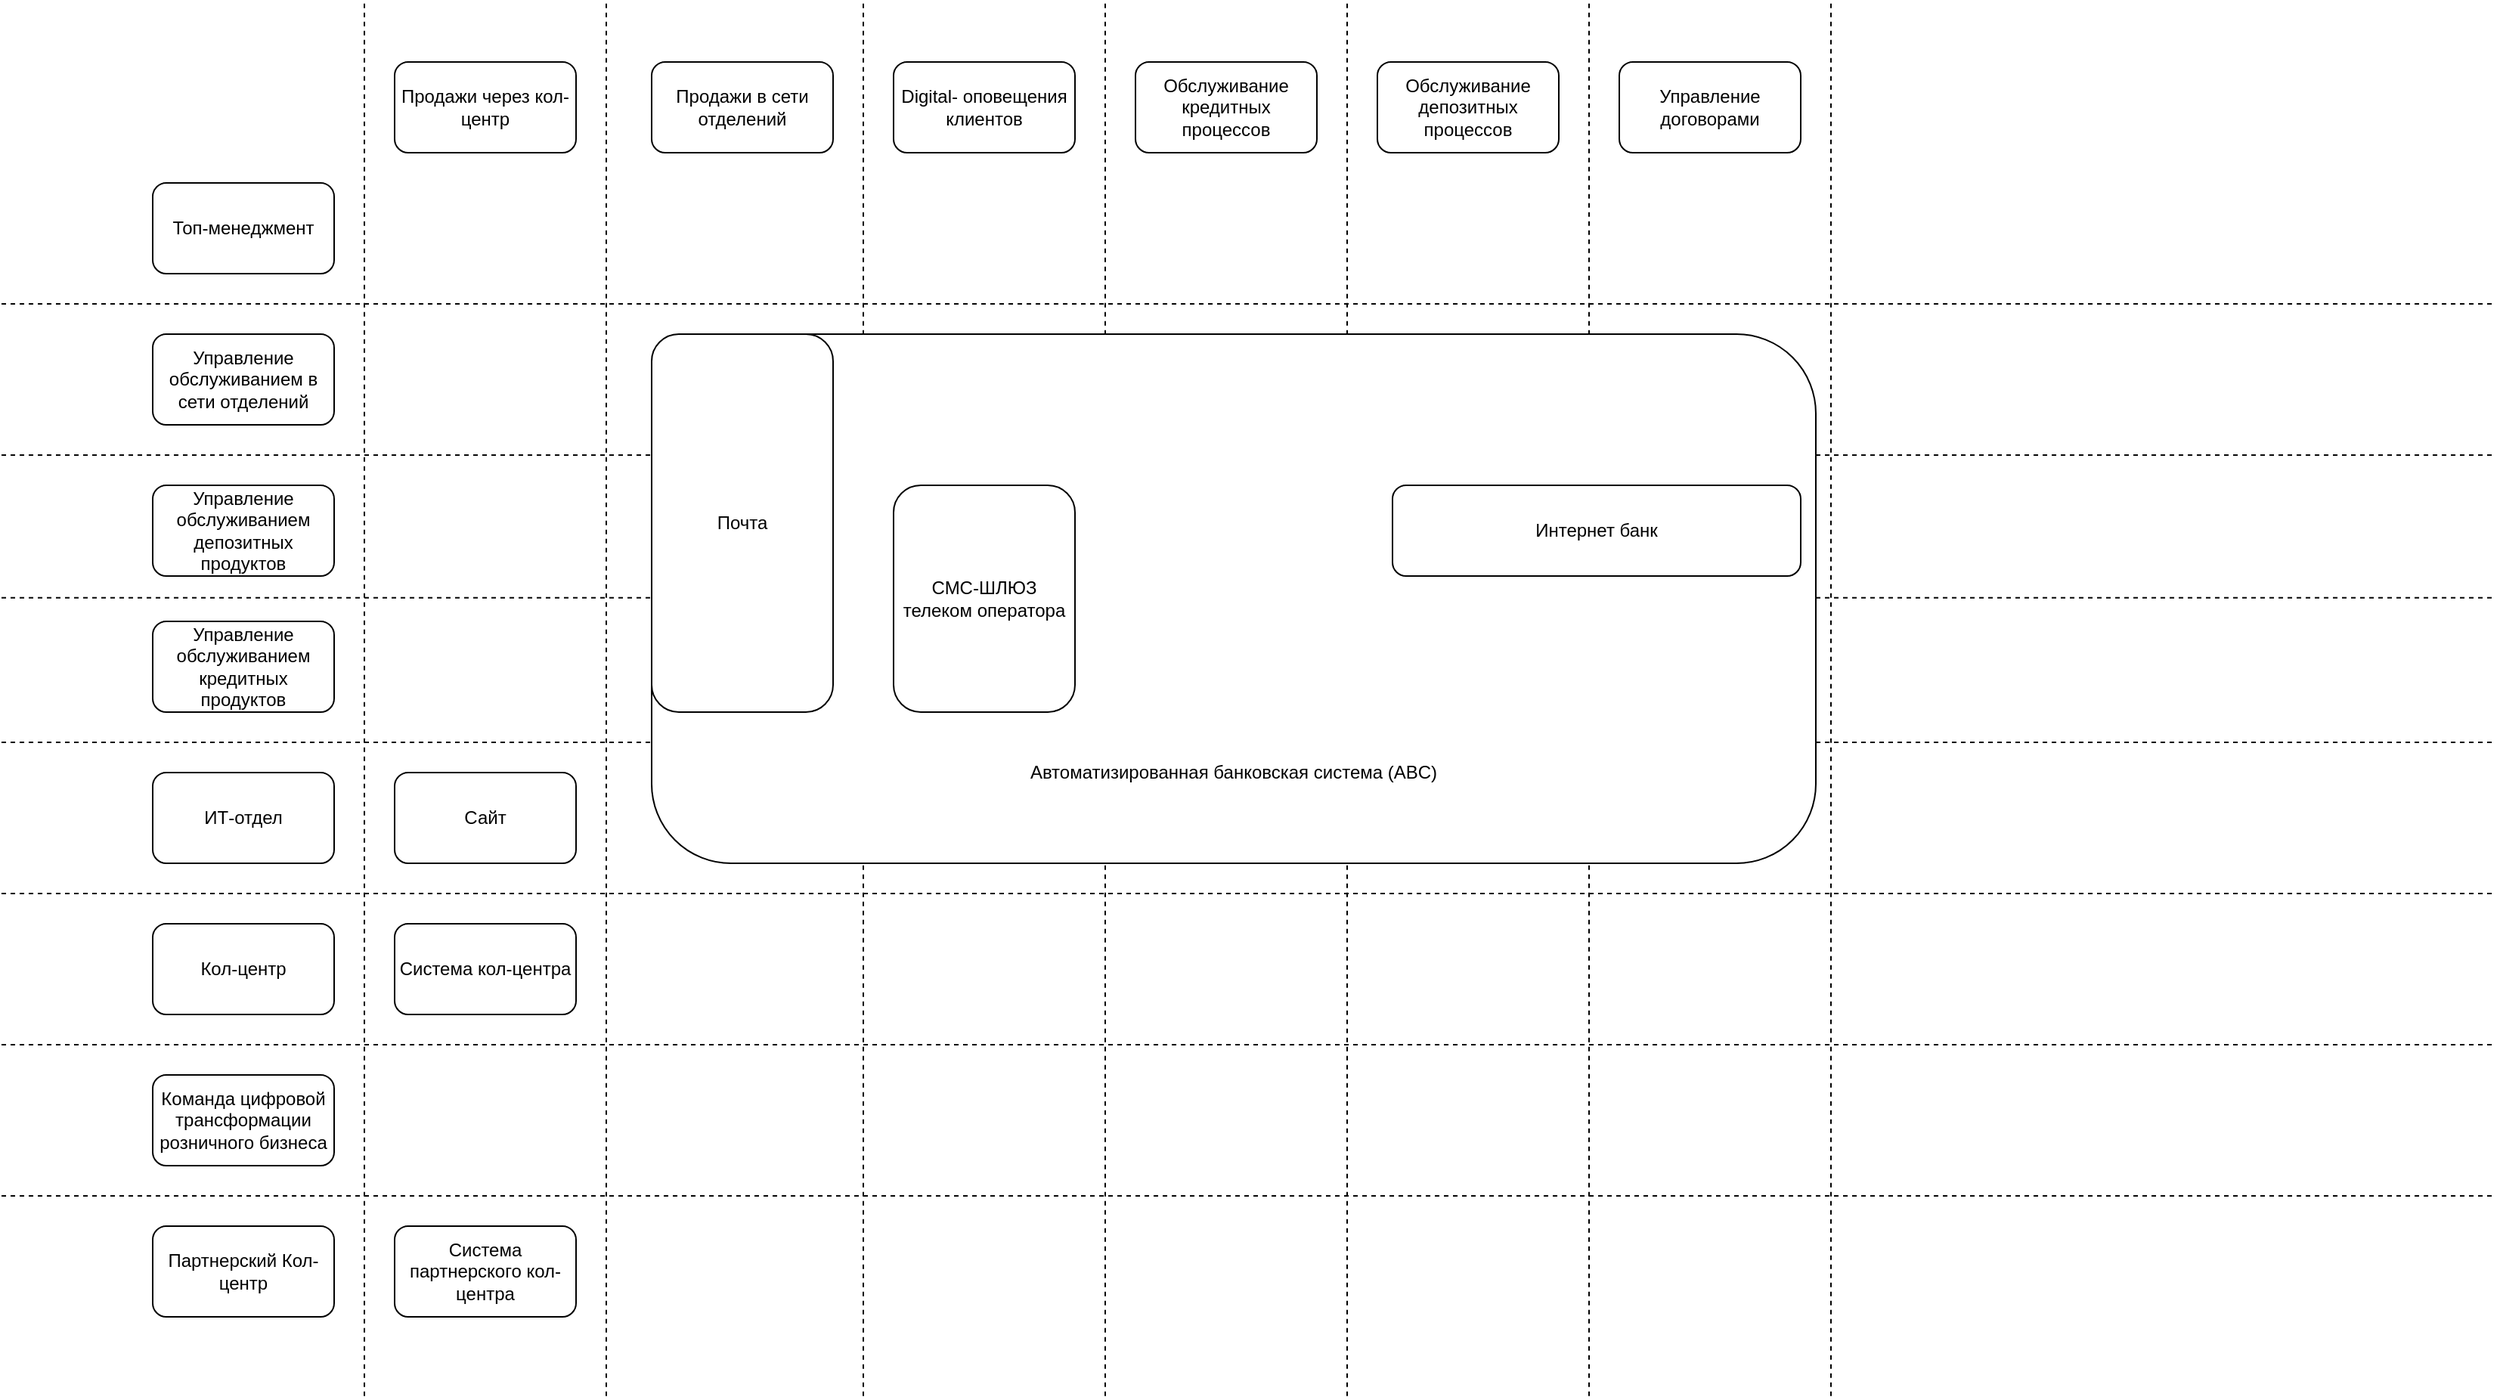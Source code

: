 <mxfile version="26.0.16">
  <diagram name="Страница — 1" id="n_14KltQ4PCGuQndfYL7">
    <mxGraphModel dx="1743" dy="1282" grid="1" gridSize="10" guides="1" tooltips="1" connect="1" arrows="1" fold="1" page="1" pageScale="1" pageWidth="827" pageHeight="1169" math="0" shadow="0">
      <root>
        <mxCell id="0" />
        <mxCell id="1" parent="0" />
        <mxCell id="XfPFbg3TY4JqzEybRWDY-1" value="Топ-менеджмент" style="rounded=1;whiteSpace=wrap;html=1;" parent="1" vertex="1">
          <mxGeometry x="100" y="280" width="120" height="60" as="geometry" />
        </mxCell>
        <mxCell id="XfPFbg3TY4JqzEybRWDY-2" value="Управление обслуживанием в сети отделений" style="rounded=1;whiteSpace=wrap;html=1;" parent="1" vertex="1">
          <mxGeometry x="100" y="380" width="120" height="60" as="geometry" />
        </mxCell>
        <mxCell id="XfPFbg3TY4JqzEybRWDY-3" value="Кол-центр" style="rounded=1;whiteSpace=wrap;html=1;" parent="1" vertex="1">
          <mxGeometry x="100" y="770" width="120" height="60" as="geometry" />
        </mxCell>
        <mxCell id="XfPFbg3TY4JqzEybRWDY-4" value="ИТ-отдел" style="rounded=1;whiteSpace=wrap;html=1;" parent="1" vertex="1">
          <mxGeometry x="100" y="670" width="120" height="60" as="geometry" />
        </mxCell>
        <mxCell id="XfPFbg3TY4JqzEybRWDY-5" value="Управление обслуживанием депозитных продуктов" style="rounded=1;whiteSpace=wrap;html=1;" parent="1" vertex="1">
          <mxGeometry x="100" y="480" width="120" height="60" as="geometry" />
        </mxCell>
        <mxCell id="XfPFbg3TY4JqzEybRWDY-6" value="Управление обслуживанием кредитных продуктов" style="rounded=1;whiteSpace=wrap;html=1;" parent="1" vertex="1">
          <mxGeometry x="100" y="570" width="120" height="60" as="geometry" />
        </mxCell>
        <mxCell id="XfPFbg3TY4JqzEybRWDY-7" value="Команда цифровой трансформации розничного бизнеса" style="rounded=1;whiteSpace=wrap;html=1;" parent="1" vertex="1">
          <mxGeometry x="100" y="870" width="120" height="60" as="geometry" />
        </mxCell>
        <mxCell id="XfPFbg3TY4JqzEybRWDY-8" value="Продажи в сети отделений" style="rounded=1;whiteSpace=wrap;html=1;" parent="1" vertex="1">
          <mxGeometry x="430" y="200" width="120" height="60" as="geometry" />
        </mxCell>
        <mxCell id="XfPFbg3TY4JqzEybRWDY-9" value="Продажи через кол-центр" style="rounded=1;whiteSpace=wrap;html=1;" parent="1" vertex="1">
          <mxGeometry x="260" y="200" width="120" height="60" as="geometry" />
        </mxCell>
        <mxCell id="XfPFbg3TY4JqzEybRWDY-10" value="Digital- оповещения клиентов" style="rounded=1;whiteSpace=wrap;html=1;" parent="1" vertex="1">
          <mxGeometry x="590" y="200" width="120" height="60" as="geometry" />
        </mxCell>
        <mxCell id="XfPFbg3TY4JqzEybRWDY-11" value="Обслуживание депозитных процессов" style="rounded=1;whiteSpace=wrap;html=1;" parent="1" vertex="1">
          <mxGeometry x="910" y="200" width="120" height="60" as="geometry" />
        </mxCell>
        <mxCell id="XfPFbg3TY4JqzEybRWDY-12" value="Обслуживание кредитных процессов" style="rounded=1;whiteSpace=wrap;html=1;" parent="1" vertex="1">
          <mxGeometry x="750" y="200" width="120" height="60" as="geometry" />
        </mxCell>
        <mxCell id="XfPFbg3TY4JqzEybRWDY-13" value="Управление договорами" style="rounded=1;whiteSpace=wrap;html=1;" parent="1" vertex="1">
          <mxGeometry x="1070" y="200" width="120" height="60" as="geometry" />
        </mxCell>
        <mxCell id="XfPFbg3TY4JqzEybRWDY-14" value="Партнерский Кол-центр" style="rounded=1;whiteSpace=wrap;html=1;" parent="1" vertex="1">
          <mxGeometry x="100" y="970" width="120" height="60" as="geometry" />
        </mxCell>
        <mxCell id="XfPFbg3TY4JqzEybRWDY-17" value="Система кол-центра" style="rounded=1;whiteSpace=wrap;html=1;" parent="1" vertex="1">
          <mxGeometry x="260" y="770" width="120" height="60" as="geometry" />
        </mxCell>
        <mxCell id="XfPFbg3TY4JqzEybRWDY-18" value="Система партнерского кол-центра" style="rounded=1;whiteSpace=wrap;html=1;" parent="1" vertex="1">
          <mxGeometry x="260" y="970" width="120" height="60" as="geometry" />
        </mxCell>
        <mxCell id="YNbid352XyuLV2mtxDS--3" value="Сайт" style="rounded=1;whiteSpace=wrap;html=1;" vertex="1" parent="1">
          <mxGeometry x="260" y="670" width="120" height="60" as="geometry" />
        </mxCell>
        <mxCell id="YNbid352XyuLV2mtxDS--4" value="" style="endArrow=none;dashed=1;html=1;rounded=0;" edge="1" parent="1">
          <mxGeometry width="50" height="50" relative="1" as="geometry">
            <mxPoint y="360" as="sourcePoint" />
            <mxPoint x="1650" y="360" as="targetPoint" />
          </mxGeometry>
        </mxCell>
        <mxCell id="YNbid352XyuLV2mtxDS--5" value="" style="endArrow=none;dashed=1;html=1;rounded=0;" edge="1" parent="1">
          <mxGeometry width="50" height="50" relative="1" as="geometry">
            <mxPoint y="460" as="sourcePoint" />
            <mxPoint x="1650" y="460" as="targetPoint" />
          </mxGeometry>
        </mxCell>
        <mxCell id="YNbid352XyuLV2mtxDS--6" value="" style="endArrow=none;dashed=1;html=1;rounded=0;" edge="1" parent="1">
          <mxGeometry width="50" height="50" relative="1" as="geometry">
            <mxPoint y="554.41" as="sourcePoint" />
            <mxPoint x="1650" y="554.41" as="targetPoint" />
          </mxGeometry>
        </mxCell>
        <mxCell id="YNbid352XyuLV2mtxDS--7" value="" style="endArrow=none;dashed=1;html=1;rounded=0;" edge="1" parent="1">
          <mxGeometry width="50" height="50" relative="1" as="geometry">
            <mxPoint y="650" as="sourcePoint" />
            <mxPoint x="1650" y="650" as="targetPoint" />
          </mxGeometry>
        </mxCell>
        <mxCell id="YNbid352XyuLV2mtxDS--8" value="" style="endArrow=none;dashed=1;html=1;rounded=0;" edge="1" parent="1">
          <mxGeometry width="50" height="50" relative="1" as="geometry">
            <mxPoint y="750" as="sourcePoint" />
            <mxPoint x="1650" y="750" as="targetPoint" />
          </mxGeometry>
        </mxCell>
        <mxCell id="YNbid352XyuLV2mtxDS--9" value="" style="endArrow=none;dashed=1;html=1;rounded=0;" edge="1" parent="1">
          <mxGeometry width="50" height="50" relative="1" as="geometry">
            <mxPoint y="850" as="sourcePoint" />
            <mxPoint x="1650" y="850" as="targetPoint" />
          </mxGeometry>
        </mxCell>
        <mxCell id="YNbid352XyuLV2mtxDS--10" value="" style="endArrow=none;dashed=1;html=1;rounded=0;" edge="1" parent="1">
          <mxGeometry width="50" height="50" relative="1" as="geometry">
            <mxPoint y="950" as="sourcePoint" />
            <mxPoint x="1650" y="950" as="targetPoint" />
          </mxGeometry>
        </mxCell>
        <mxCell id="YNbid352XyuLV2mtxDS--11" value="" style="endArrow=none;dashed=1;html=1;rounded=0;" edge="1" parent="1">
          <mxGeometry width="50" height="50" relative="1" as="geometry">
            <mxPoint x="240" y="1082.353" as="sourcePoint" />
            <mxPoint x="240" y="160" as="targetPoint" />
          </mxGeometry>
        </mxCell>
        <mxCell id="YNbid352XyuLV2mtxDS--12" value="" style="endArrow=none;dashed=1;html=1;rounded=0;" edge="1" parent="1">
          <mxGeometry width="50" height="50" relative="1" as="geometry">
            <mxPoint x="400" y="1082.353" as="sourcePoint" />
            <mxPoint x="400" y="160" as="targetPoint" />
          </mxGeometry>
        </mxCell>
        <mxCell id="YNbid352XyuLV2mtxDS--13" value="" style="endArrow=none;dashed=1;html=1;rounded=0;" edge="1" parent="1">
          <mxGeometry width="50" height="50" relative="1" as="geometry">
            <mxPoint x="570" y="1082.353" as="sourcePoint" />
            <mxPoint x="570" y="160" as="targetPoint" />
          </mxGeometry>
        </mxCell>
        <mxCell id="YNbid352XyuLV2mtxDS--14" value="" style="endArrow=none;dashed=1;html=1;rounded=0;" edge="1" parent="1">
          <mxGeometry width="50" height="50" relative="1" as="geometry">
            <mxPoint x="730" y="1082.353" as="sourcePoint" />
            <mxPoint x="730" y="160" as="targetPoint" />
          </mxGeometry>
        </mxCell>
        <mxCell id="YNbid352XyuLV2mtxDS--15" value="" style="endArrow=none;dashed=1;html=1;rounded=0;" edge="1" parent="1">
          <mxGeometry width="50" height="50" relative="1" as="geometry">
            <mxPoint x="890" y="1082.353" as="sourcePoint" />
            <mxPoint x="890" y="160" as="targetPoint" />
          </mxGeometry>
        </mxCell>
        <mxCell id="YNbid352XyuLV2mtxDS--16" value="" style="endArrow=none;dashed=1;html=1;rounded=0;" edge="1" parent="1">
          <mxGeometry width="50" height="50" relative="1" as="geometry">
            <mxPoint x="1050" y="1082.353" as="sourcePoint" />
            <mxPoint x="1050" y="160" as="targetPoint" />
          </mxGeometry>
        </mxCell>
        <mxCell id="XfPFbg3TY4JqzEybRWDY-16" value="&lt;div&gt;&lt;br&gt;&lt;/div&gt;&lt;div&gt;&lt;br&gt;&lt;/div&gt;&lt;div&gt;&lt;br&gt;&lt;/div&gt;&lt;div&gt;&lt;br&gt;&lt;/div&gt;&lt;div&gt;&lt;br&gt;&lt;/div&gt;&lt;div&gt;&lt;br&gt;&lt;/div&gt;&lt;div&gt;&lt;br&gt;&lt;/div&gt;&lt;div&gt;&lt;br&gt;&lt;/div&gt;&lt;div&gt;&lt;br&gt;&lt;/div&gt;&lt;div&gt;&lt;br&gt;&lt;/div&gt;&lt;div&gt;&lt;br&gt;&lt;/div&gt;&lt;div&gt;&lt;br&gt;&lt;/div&gt;&lt;div&gt;&lt;br&gt;&lt;/div&gt;&lt;div&gt;&lt;br&gt;&lt;/div&gt;&lt;div&gt;&lt;br&gt;&lt;/div&gt;&lt;div&gt;&lt;br&gt;&lt;/div&gt;Автоматизированная банковская система (ABC)" style="rounded=1;whiteSpace=wrap;html=1;" parent="1" vertex="1">
          <mxGeometry x="430" y="380" width="770" height="350" as="geometry" />
        </mxCell>
        <mxCell id="XfPFbg3TY4JqzEybRWDY-19" value="СМС-ШЛЮЗ телеком оператора" style="rounded=1;whiteSpace=wrap;html=1;" parent="1" vertex="1">
          <mxGeometry x="590" y="480" width="120" height="150" as="geometry" />
        </mxCell>
        <mxCell id="YNbid352XyuLV2mtxDS--1" value="Почта" style="rounded=1;whiteSpace=wrap;html=1;" vertex="1" parent="1">
          <mxGeometry x="430" y="380" width="120" height="250" as="geometry" />
        </mxCell>
        <mxCell id="XfPFbg3TY4JqzEybRWDY-15" value="Интернет банк" style="rounded=1;whiteSpace=wrap;html=1;" parent="1" vertex="1">
          <mxGeometry x="920" y="480" width="270" height="60" as="geometry" />
        </mxCell>
        <mxCell id="YNbid352XyuLV2mtxDS--17" value="" style="endArrow=none;dashed=1;html=1;rounded=0;" edge="1" parent="1">
          <mxGeometry width="50" height="50" relative="1" as="geometry">
            <mxPoint x="1210" y="1082.353" as="sourcePoint" />
            <mxPoint x="1210" y="160" as="targetPoint" />
          </mxGeometry>
        </mxCell>
      </root>
    </mxGraphModel>
  </diagram>
</mxfile>
